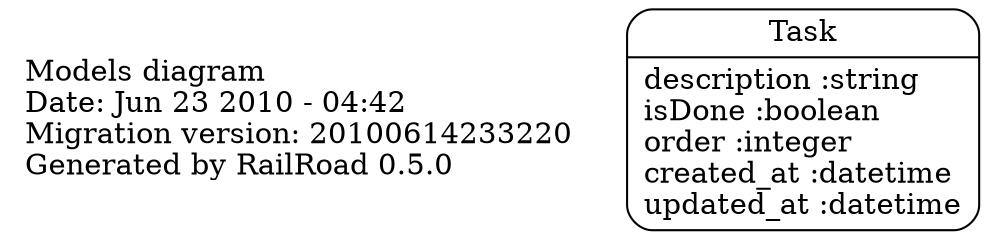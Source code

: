 digraph models_diagram {
	graph[overlap=false, splines=true]
	_diagram_info [shape="plaintext", label="Models diagram\lDate: Jun 23 2010 - 04:42\lMigration version: 20100614233220\lGenerated by RailRoad 0.5.0\l", fontsize=14]
	"Task" [shape=Mrecord, label="{Task|description :string\lisDone :boolean\lorder :integer\lcreated_at :datetime\lupdated_at :datetime\l}"]
}
